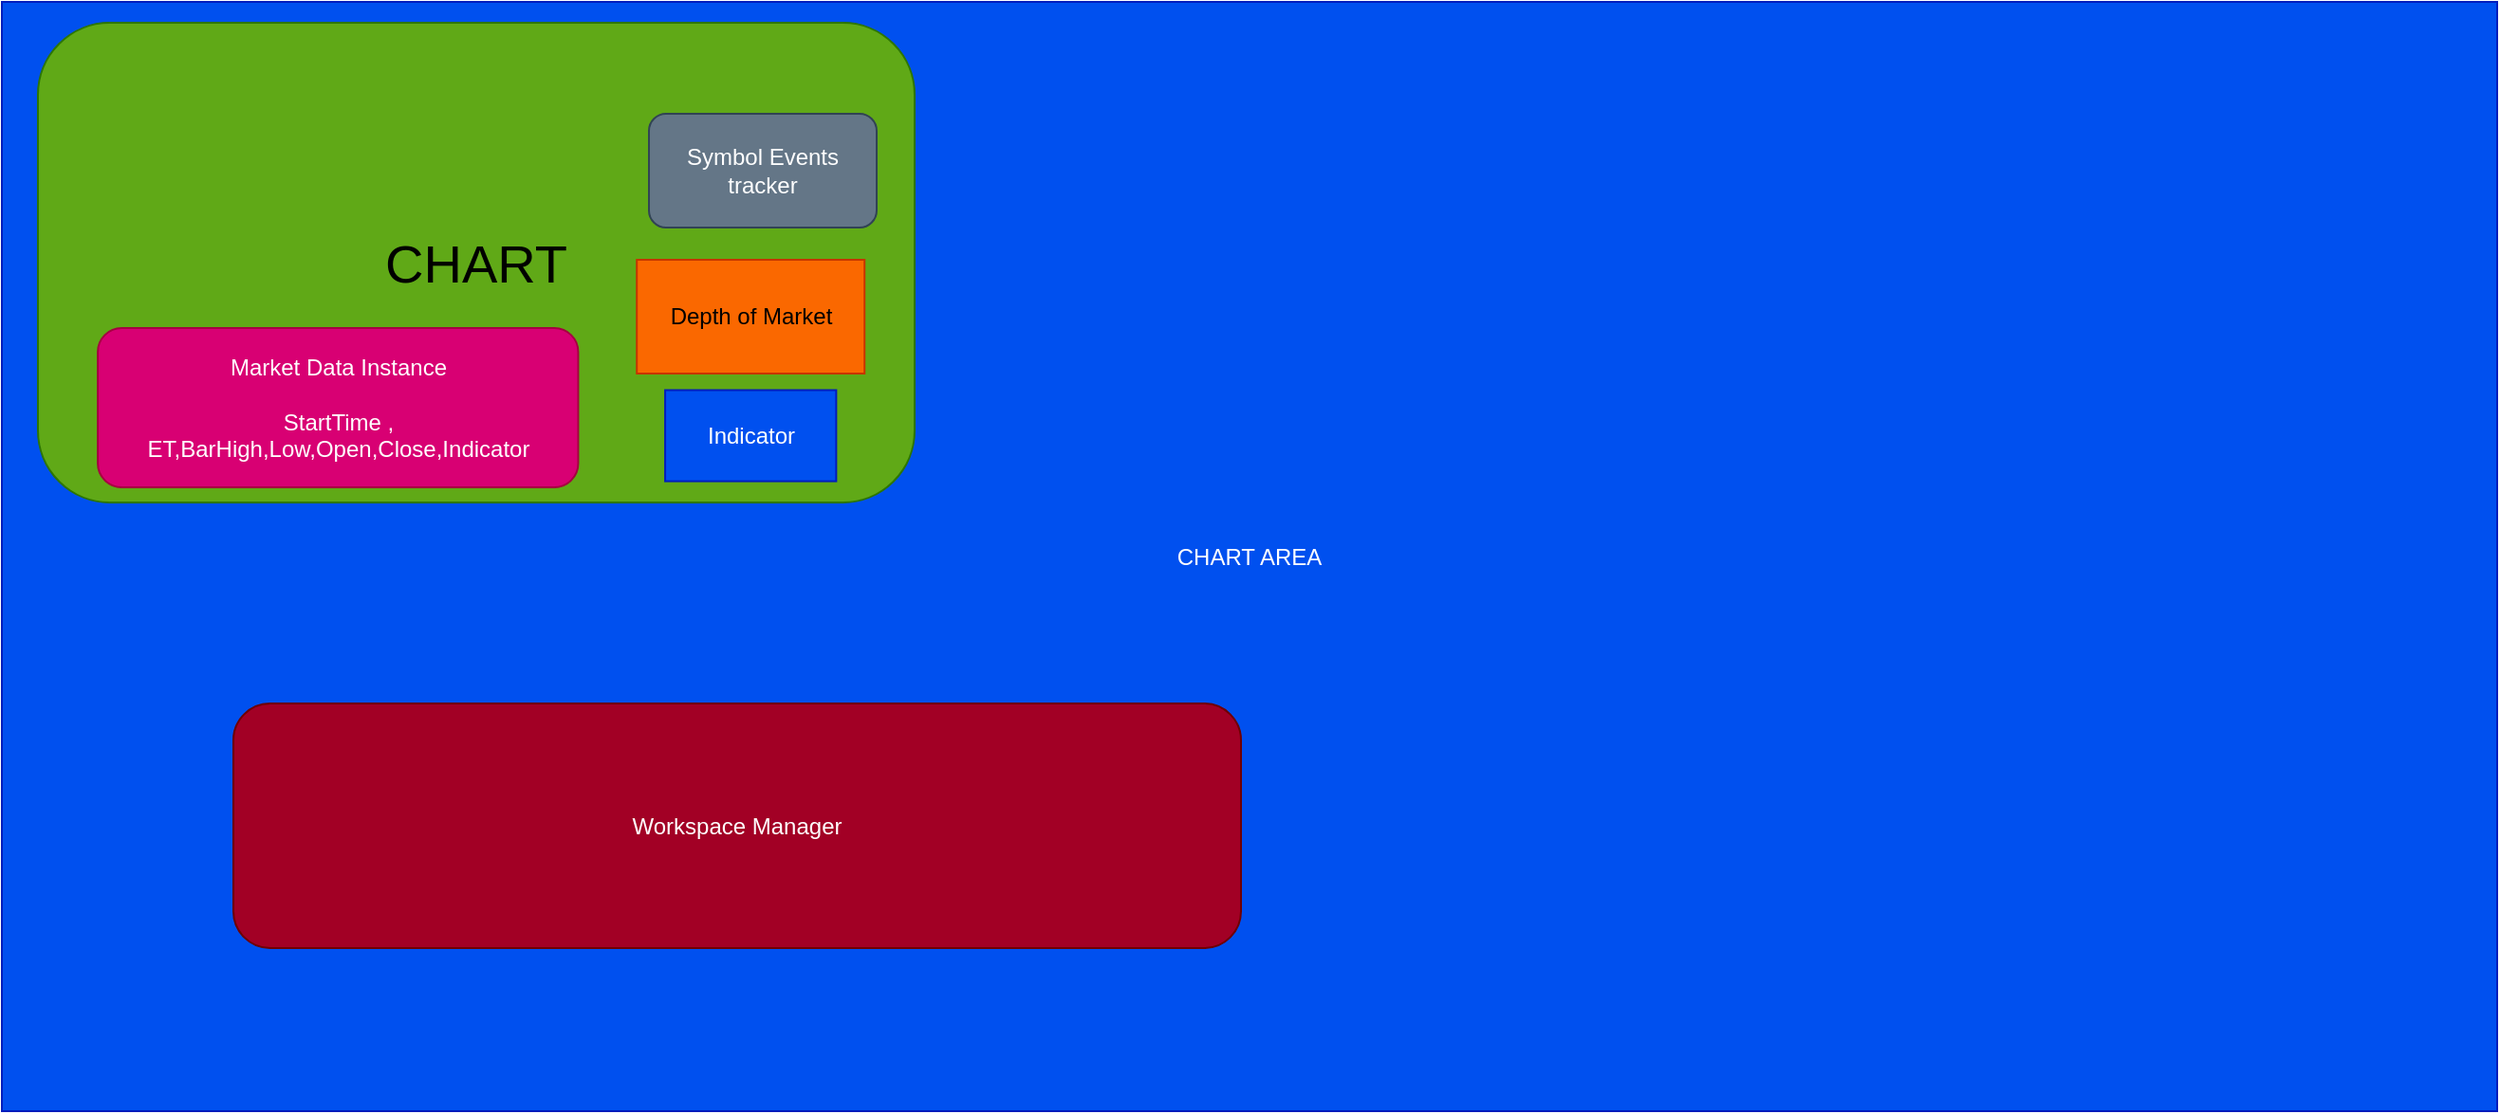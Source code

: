 <mxfile version="21.4.0" type="device" pages="3">
  <diagram id="hDycJ88SvtJFa6JFhrfH" name="Chart Classes Scopes">
    <mxGraphModel dx="1549" dy="920" grid="0" gridSize="10" guides="1" tooltips="1" connect="1" arrows="1" fold="1" page="0" pageScale="1" pageWidth="827" pageHeight="1169" math="0" shadow="0">
      <root>
        <mxCell id="0" />
        <mxCell id="1" parent="0" />
        <mxCell id="wjGSmoWpYXKsBpEZAUal-4" value="" style="group;fontSize=17;" parent="1" vertex="1" connectable="0">
          <mxGeometry x="192" y="122" width="1291" height="564" as="geometry" />
        </mxCell>
        <mxCell id="wjGSmoWpYXKsBpEZAUal-5" value="CHART AREA" style="rounded=0;whiteSpace=wrap;html=1;fillColor=#0050ef;fontColor=#ffffff;strokeColor=#001DBC;" parent="wjGSmoWpYXKsBpEZAUal-4" vertex="1">
          <mxGeometry width="1315" height="585" as="geometry" />
        </mxCell>
        <mxCell id="wjGSmoWpYXKsBpEZAUal-10" value="Workspace Manager" style="rounded=1;whiteSpace=wrap;html=1;fillColor=#a20025;fontColor=#ffffff;strokeColor=#6F0000;" parent="wjGSmoWpYXKsBpEZAUal-4" vertex="1">
          <mxGeometry x="122" y="370" width="531" height="129" as="geometry" />
        </mxCell>
        <mxCell id="wjGSmoWpYXKsBpEZAUal-14" value="" style="group" parent="wjGSmoWpYXKsBpEZAUal-4" vertex="1" connectable="0">
          <mxGeometry x="19" y="11" width="462" height="253" as="geometry" />
        </mxCell>
        <mxCell id="wjGSmoWpYXKsBpEZAUal-1" value="&lt;font style=&quot;font-size: 28px;&quot; color=&quot;#000000&quot;&gt;CHART&lt;/font&gt;" style="rounded=1;whiteSpace=wrap;html=1;fillColor=#60a917;fontColor=#ffffff;strokeColor=#2D7600;" parent="wjGSmoWpYXKsBpEZAUal-14" vertex="1">
          <mxGeometry width="462" height="253" as="geometry" />
        </mxCell>
        <mxCell id="wjGSmoWpYXKsBpEZAUal-2" value="Indicator" style="rounded=0;whiteSpace=wrap;html=1;fillColor=#0050ef;fontColor=#ffffff;strokeColor=#001DBC;" parent="wjGSmoWpYXKsBpEZAUal-14" vertex="1">
          <mxGeometry x="330.537" y="193.753" width="90.146" height="48.038" as="geometry" />
        </mxCell>
        <mxCell id="wjGSmoWpYXKsBpEZAUal-3" value="Market Data Instance&lt;br&gt;&lt;br&gt;StartTime , ET,BarHigh,Low,Open,Close,Indicator" style="rounded=1;whiteSpace=wrap;html=1;fillColor=#d80073;fontColor=#ffffff;strokeColor=#A50040;" parent="wjGSmoWpYXKsBpEZAUal-14" vertex="1">
          <mxGeometry x="31.55" y="161" width="253.16" height="83.99" as="geometry" />
        </mxCell>
        <mxCell id="wjGSmoWpYXKsBpEZAUal-11" value="Depth of Market" style="rounded=0;whiteSpace=wrap;html=1;fillColor=#fa6800;fontColor=#000000;strokeColor=#C73500;" parent="wjGSmoWpYXKsBpEZAUal-14" vertex="1">
          <mxGeometry x="315.61" y="125" width="120" height="60" as="geometry" />
        </mxCell>
        <mxCell id="wjGSmoWpYXKsBpEZAUal-12" value="Symbol Events tracker" style="rounded=1;whiteSpace=wrap;html=1;fillColor=#647687;fontColor=#ffffff;strokeColor=#314354;" parent="wjGSmoWpYXKsBpEZAUal-14" vertex="1">
          <mxGeometry x="322" y="48" width="120" height="60" as="geometry" />
        </mxCell>
      </root>
    </mxGraphModel>
  </diagram>
  <diagram name="Chart Class Hierarchy" id="kw0OghmjQcKfQ3Gxc1fl">
    <mxGraphModel dx="2749" dy="920" grid="0" gridSize="10" guides="1" tooltips="1" connect="1" arrows="1" fold="1" page="0" pageScale="1" pageWidth="827" pageHeight="1169" math="0" shadow="0">
      <root>
        <mxCell id="0" />
        <mxCell id="1" parent="0" />
        <mxCell id="UJ0VAgdAeNQ9g51mtX7u-16" style="edgeStyle=orthogonalEdgeStyle;rounded=0;orthogonalLoop=1;jettySize=auto;html=1;exitX=0.25;exitY=1;exitDx=0;exitDy=0;" parent="1" source="UJ0VAgdAeNQ9g51mtX7u-1" target="UJ0VAgdAeNQ9g51mtX7u-2" edge="1">
          <mxGeometry relative="1" as="geometry" />
        </mxCell>
        <mxCell id="UJ0VAgdAeNQ9g51mtX7u-17" style="edgeStyle=orthogonalEdgeStyle;rounded=0;orthogonalLoop=1;jettySize=auto;html=1;exitX=0.75;exitY=1;exitDx=0;exitDy=0;" parent="1" source="UJ0VAgdAeNQ9g51mtX7u-1" target="UJ0VAgdAeNQ9g51mtX7u-3" edge="1">
          <mxGeometry relative="1" as="geometry" />
        </mxCell>
        <mxCell id="UJ0VAgdAeNQ9g51mtX7u-1" value="CHART" style="rounded=0;whiteSpace=wrap;html=1;fillColor=#60a917;fontColor=#ffffff;strokeColor=#2D7600;" parent="1" vertex="1">
          <mxGeometry x="222" y="18" width="350" height="152" as="geometry" />
        </mxCell>
        <mxCell id="UJ0VAgdAeNQ9g51mtX7u-26" style="edgeStyle=orthogonalEdgeStyle;rounded=0;orthogonalLoop=1;jettySize=auto;html=1;exitX=0.5;exitY=1;exitDx=0;exitDy=0;" parent="1" source="UJ0VAgdAeNQ9g51mtX7u-2" target="UJ0VAgdAeNQ9g51mtX7u-24" edge="1">
          <mxGeometry relative="1" as="geometry" />
        </mxCell>
        <mxCell id="UJ0VAgdAeNQ9g51mtX7u-27" style="edgeStyle=orthogonalEdgeStyle;rounded=0;orthogonalLoop=1;jettySize=auto;html=1;exitX=0;exitY=0.5;exitDx=0;exitDy=0;" parent="1" source="UJ0VAgdAeNQ9g51mtX7u-2" target="UJ0VAgdAeNQ9g51mtX7u-22" edge="1">
          <mxGeometry relative="1" as="geometry" />
        </mxCell>
        <mxCell id="UJ0VAgdAeNQ9g51mtX7u-2" value="XY Chart" style="rounded=0;whiteSpace=wrap;html=1;fillColor=#fa6800;fontColor=#000000;strokeColor=#C73500;" parent="1" vertex="1">
          <mxGeometry x="-98" y="334" width="460" height="60" as="geometry" />
        </mxCell>
        <mxCell id="UJ0VAgdAeNQ9g51mtX7u-25" style="edgeStyle=orthogonalEdgeStyle;rounded=0;orthogonalLoop=1;jettySize=auto;html=1;exitX=1;exitY=0.75;exitDx=0;exitDy=0;" parent="1" source="UJ0VAgdAeNQ9g51mtX7u-3" target="UJ0VAgdAeNQ9g51mtX7u-23" edge="1">
          <mxGeometry relative="1" as="geometry" />
        </mxCell>
        <mxCell id="UJ0VAgdAeNQ9g51mtX7u-46" style="edgeStyle=orthogonalEdgeStyle;rounded=0;orthogonalLoop=1;jettySize=auto;html=1;exitX=0.75;exitY=1;exitDx=0;exitDy=0;" parent="1" source="UJ0VAgdAeNQ9g51mtX7u-3" target="UJ0VAgdAeNQ9g51mtX7u-45" edge="1">
          <mxGeometry relative="1" as="geometry" />
        </mxCell>
        <mxCell id="UJ0VAgdAeNQ9g51mtX7u-3" value="Non_XY_Chart" style="rounded=0;whiteSpace=wrap;html=1;fillColor=#fa6800;fontColor=#000000;strokeColor=#C73500;" parent="1" vertex="1">
          <mxGeometry x="407" y="334" width="634" height="60" as="geometry" />
        </mxCell>
        <mxCell id="UJ0VAgdAeNQ9g51mtX7u-18" style="rounded=0;orthogonalLoop=1;jettySize=auto;html=1;exitX=0.5;exitY=1;exitDx=0;exitDy=0;entryX=0.25;entryY=0;entryDx=0;entryDy=0;" parent="1" source="UJ0VAgdAeNQ9g51mtX7u-6" target="UJ0VAgdAeNQ9g51mtX7u-2" edge="1">
          <mxGeometry relative="1" as="geometry" />
        </mxCell>
        <mxCell id="UJ0VAgdAeNQ9g51mtX7u-19" style="rounded=0;orthogonalLoop=1;jettySize=auto;html=1;exitX=0.75;exitY=1;exitDx=0;exitDy=0;entryX=0.25;entryY=0;entryDx=0;entryDy=0;" parent="1" source="UJ0VAgdAeNQ9g51mtX7u-6" target="UJ0VAgdAeNQ9g51mtX7u-3" edge="1">
          <mxGeometry relative="1" as="geometry" />
        </mxCell>
        <mxCell id="UJ0VAgdAeNQ9g51mtX7u-6" value="REAL TIME" style="rounded=0;whiteSpace=wrap;html=1;fillColor=#f0a30a;fontColor=#000000;strokeColor=#BD7000;" parent="1" vertex="1">
          <mxGeometry x="-300" y="104" width="120" height="60" as="geometry" />
        </mxCell>
        <mxCell id="UJ0VAgdAeNQ9g51mtX7u-20" style="rounded=0;orthogonalLoop=1;jettySize=auto;html=1;exitX=0.25;exitY=1;exitDx=0;exitDy=0;entryX=0.75;entryY=0;entryDx=0;entryDy=0;" parent="1" source="UJ0VAgdAeNQ9g51mtX7u-8" target="UJ0VAgdAeNQ9g51mtX7u-2" edge="1">
          <mxGeometry relative="1" as="geometry" />
        </mxCell>
        <mxCell id="UJ0VAgdAeNQ9g51mtX7u-21" style="rounded=0;orthogonalLoop=1;jettySize=auto;html=1;exitX=0.75;exitY=1;exitDx=0;exitDy=0;entryX=0.75;entryY=0;entryDx=0;entryDy=0;" parent="1" source="UJ0VAgdAeNQ9g51mtX7u-8" target="UJ0VAgdAeNQ9g51mtX7u-3" edge="1">
          <mxGeometry relative="1" as="geometry" />
        </mxCell>
        <mxCell id="UJ0VAgdAeNQ9g51mtX7u-8" value="NON REALTIME" style="rounded=0;whiteSpace=wrap;html=1;fillColor=#f0a30a;fontColor=#000000;strokeColor=#BD7000;" parent="1" vertex="1">
          <mxGeometry x="1021" y="92" width="120" height="60" as="geometry" />
        </mxCell>
        <mxCell id="UJ0VAgdAeNQ9g51mtX7u-31" style="edgeStyle=orthogonalEdgeStyle;rounded=0;orthogonalLoop=1;jettySize=auto;html=1;exitX=0.15;exitY=1;exitDx=0;exitDy=0;exitPerimeter=0;" parent="1" source="UJ0VAgdAeNQ9g51mtX7u-22" target="UJ0VAgdAeNQ9g51mtX7u-28" edge="1">
          <mxGeometry relative="1" as="geometry" />
        </mxCell>
        <mxCell id="UJ0VAgdAeNQ9g51mtX7u-32" style="edgeStyle=orthogonalEdgeStyle;rounded=0;orthogonalLoop=1;jettySize=auto;html=1;exitX=0.33;exitY=1;exitDx=0;exitDy=0;exitPerimeter=0;" parent="1" source="UJ0VAgdAeNQ9g51mtX7u-22" target="UJ0VAgdAeNQ9g51mtX7u-29" edge="1">
          <mxGeometry relative="1" as="geometry" />
        </mxCell>
        <mxCell id="UJ0VAgdAeNQ9g51mtX7u-33" style="edgeStyle=orthogonalEdgeStyle;rounded=0;orthogonalLoop=1;jettySize=auto;html=1;exitX=0.5;exitY=1;exitDx=0;exitDy=0;exitPerimeter=0;" parent="1" source="UJ0VAgdAeNQ9g51mtX7u-22" target="UJ0VAgdAeNQ9g51mtX7u-30" edge="1">
          <mxGeometry relative="1" as="geometry" />
        </mxCell>
        <mxCell id="UJ0VAgdAeNQ9g51mtX7u-35" style="edgeStyle=orthogonalEdgeStyle;rounded=0;orthogonalLoop=1;jettySize=auto;html=1;exitX=0.67;exitY=1;exitDx=0;exitDy=0;exitPerimeter=0;" parent="1" source="UJ0VAgdAeNQ9g51mtX7u-22" target="UJ0VAgdAeNQ9g51mtX7u-34" edge="1">
          <mxGeometry relative="1" as="geometry" />
        </mxCell>
        <mxCell id="UJ0VAgdAeNQ9g51mtX7u-22" value="Stock Chart" style="rounded=0;whiteSpace=wrap;html=1;fillColor=#d80073;fontColor=#ffffff;strokeColor=#A50040;points=[[0,0,0,0,0],[0,0.25,0,0,0],[0,0.5,0,0,0],[0,0.75,0,0,0],[0,1,0,0,0],[0.15,1,0,0,0],[0.25,0,0,0,0],[0.33,1,0,0,0],[0.5,0,0,0,0],[0.5,1,0,0,0],[0.67,1,0,0,0],[0.75,0,0,0,0],[0.85,1,0,0,0],[1,0,0,0,0],[1,0.25,0,0,0],[1,0.5,0,0,0],[1,0.75,0,0,0],[1,1,0,0,0]];" parent="1" vertex="1">
          <mxGeometry x="-866" y="545" width="744" height="60" as="geometry" />
        </mxCell>
        <mxCell id="UJ0VAgdAeNQ9g51mtX7u-23" value="PIE Chart" style="rounded=0;whiteSpace=wrap;html=1;fillColor=#d80073;fontColor=#ffffff;strokeColor=#A50040;" parent="1" vertex="1">
          <mxGeometry x="1208" y="450" width="120" height="60" as="geometry" />
        </mxCell>
        <mxCell id="UJ0VAgdAeNQ9g51mtX7u-43" style="edgeStyle=orthogonalEdgeStyle;rounded=0;orthogonalLoop=1;jettySize=auto;html=1;exitX=0.5;exitY=1;exitDx=0;exitDy=0;" parent="1" source="UJ0VAgdAeNQ9g51mtX7u-24" target="UJ0VAgdAeNQ9g51mtX7u-42" edge="1">
          <mxGeometry relative="1" as="geometry" />
        </mxCell>
        <mxCell id="UJ0VAgdAeNQ9g51mtX7u-24" value="LINE CHART" style="rounded=0;whiteSpace=wrap;html=1;fillColor=#d80073;fontColor=#ffffff;strokeColor=#A50040;" parent="1" vertex="1">
          <mxGeometry x="72" y="463" width="120" height="60" as="geometry" />
        </mxCell>
        <mxCell id="UJ0VAgdAeNQ9g51mtX7u-53" style="edgeStyle=orthogonalEdgeStyle;rounded=0;orthogonalLoop=1;jettySize=auto;html=1;exitX=0.5;exitY=1;exitDx=0;exitDy=0;" parent="1" source="UJ0VAgdAeNQ9g51mtX7u-28" target="UJ0VAgdAeNQ9g51mtX7u-52" edge="1">
          <mxGeometry relative="1" as="geometry" />
        </mxCell>
        <mxCell id="UJ0VAgdAeNQ9g51mtX7u-28" value="Candle Stick Chart" style="rounded=1;whiteSpace=wrap;html=1;fillColor=#1ba1e2;fontColor=#ffffff;strokeColor=#006EAF;" parent="1" vertex="1">
          <mxGeometry x="-866" y="648" width="120" height="60" as="geometry" />
        </mxCell>
        <mxCell id="UJ0VAgdAeNQ9g51mtX7u-37" style="edgeStyle=orthogonalEdgeStyle;rounded=0;orthogonalLoop=1;jettySize=auto;html=1;exitX=0.5;exitY=1;exitDx=0;exitDy=0;" parent="1" source="UJ0VAgdAeNQ9g51mtX7u-29" target="UJ0VAgdAeNQ9g51mtX7u-36" edge="1">
          <mxGeometry relative="1" as="geometry" />
        </mxCell>
        <mxCell id="UJ0VAgdAeNQ9g51mtX7u-29" value="Renko Chart" style="rounded=1;whiteSpace=wrap;html=1;fillColor=#1ba1e2;fontColor=#ffffff;strokeColor=#006EAF;" parent="1" vertex="1">
          <mxGeometry x="-718" y="648" width="120" height="60" as="geometry" />
        </mxCell>
        <mxCell id="UJ0VAgdAeNQ9g51mtX7u-39" style="edgeStyle=orthogonalEdgeStyle;rounded=0;orthogonalLoop=1;jettySize=auto;html=1;exitX=0.5;exitY=1;exitDx=0;exitDy=0;" parent="1" source="UJ0VAgdAeNQ9g51mtX7u-30" target="UJ0VAgdAeNQ9g51mtX7u-38" edge="1">
          <mxGeometry relative="1" as="geometry" />
        </mxCell>
        <mxCell id="UJ0VAgdAeNQ9g51mtX7u-30" value="Median Renko" style="rounded=1;whiteSpace=wrap;html=1;fillColor=#1ba1e2;fontColor=#ffffff;strokeColor=#006EAF;" parent="1" vertex="1">
          <mxGeometry x="-569" y="648" width="120" height="60" as="geometry" />
        </mxCell>
        <mxCell id="UJ0VAgdAeNQ9g51mtX7u-41" style="edgeStyle=orthogonalEdgeStyle;rounded=0;orthogonalLoop=1;jettySize=auto;html=1;exitX=0.5;exitY=1;exitDx=0;exitDy=0;" parent="1" source="UJ0VAgdAeNQ9g51mtX7u-34" target="UJ0VAgdAeNQ9g51mtX7u-40" edge="1">
          <mxGeometry relative="1" as="geometry" />
        </mxCell>
        <mxCell id="UJ0VAgdAeNQ9g51mtX7u-34" value="Range Bar Chart" style="rounded=1;whiteSpace=wrap;html=1;fillColor=#1ba1e2;fontColor=#ffffff;strokeColor=#006EAF;" parent="1" vertex="1">
          <mxGeometry x="-413" y="648" width="120" height="60" as="geometry" />
        </mxCell>
        <mxCell id="UJ0VAgdAeNQ9g51mtX7u-36" value="Time Thickness Renko" style="rounded=0;whiteSpace=wrap;html=1;fillColor=#6a00ff;fontColor=#ffffff;strokeColor=#3700CC;" parent="1" vertex="1">
          <mxGeometry x="-718" y="741" width="120" height="60" as="geometry" />
        </mxCell>
        <mxCell id="UJ0VAgdAeNQ9g51mtX7u-38" value="Time Thickness Median Renko" style="rounded=0;whiteSpace=wrap;html=1;fillColor=#6a00ff;fontColor=#ffffff;strokeColor=#3700CC;" parent="1" vertex="1">
          <mxGeometry x="-575" y="741" width="120" height="60" as="geometry" />
        </mxCell>
        <mxCell id="UJ0VAgdAeNQ9g51mtX7u-40" value="Time Thickness Range Bar" style="rounded=0;whiteSpace=wrap;html=1;fillColor=#6a00ff;fontColor=#ffffff;strokeColor=#3700CC;" parent="1" vertex="1">
          <mxGeometry x="-416" y="743" width="120" height="60" as="geometry" />
        </mxCell>
        <mxCell id="UJ0VAgdAeNQ9g51mtX7u-42" value="Spread Chart" style="rounded=1;whiteSpace=wrap;html=1;fillColor=#1ba1e2;fontColor=#ffffff;strokeColor=#006EAF;" parent="1" vertex="1">
          <mxGeometry x="58" y="609" width="120" height="60" as="geometry" />
        </mxCell>
        <mxCell id="UJ0VAgdAeNQ9g51mtX7u-45" value="Gauge / Meter&amp;nbsp; Chart" style="rounded=0;whiteSpace=wrap;html=1;fillColor=#d80073;fontColor=#ffffff;strokeColor=#A50040;" parent="1" vertex="1">
          <mxGeometry x="807" y="498" width="120" height="60" as="geometry" />
        </mxCell>
        <mxCell id="UJ0VAgdAeNQ9g51mtX7u-50" style="edgeStyle=orthogonalEdgeStyle;rounded=0;orthogonalLoop=1;jettySize=auto;html=1;exitX=1;exitY=0.75;exitDx=0;exitDy=0;entryX=0;entryY=0.75;entryDx=0;entryDy=0;entryPerimeter=0;" parent="1" source="UJ0VAgdAeNQ9g51mtX7u-47" target="UJ0VAgdAeNQ9g51mtX7u-22" edge="1">
          <mxGeometry relative="1" as="geometry" />
        </mxCell>
        <mxCell id="UJ0VAgdAeNQ9g51mtX7u-47" value="Interface Chart Time Scales&lt;br&gt;list&amp;lt;ticks&amp;gt;&lt;br&gt;list&amp;lt;seconds&amp;gt;&lt;br&gt;list &amp;lt;minutes&amp;gt;&lt;br&gt;list &amp;lt;hrs&amp;gt;&lt;br&gt;list &amp;lt;days&amp;gt;&lt;br&gt;list &amp;lt;weeks&amp;gt;&lt;br&gt;list&amp;lt;months&amp;gt;&lt;br&gt;list&amp;lt;years&amp;gt;&lt;br&gt;" style="rounded=0;whiteSpace=wrap;html=1;fillColor=#76608a;fontColor=#ffffff;strokeColor=#432D57;" parent="1" vertex="1">
          <mxGeometry x="-1199" y="498" width="120" height="165" as="geometry" />
        </mxCell>
        <mxCell id="UJ0VAgdAeNQ9g51mtX7u-49" style="edgeStyle=orthogonalEdgeStyle;rounded=0;orthogonalLoop=1;jettySize=auto;html=1;exitX=1;exitY=0.5;exitDx=0;exitDy=0;entryX=0;entryY=0.25;entryDx=0;entryDy=0;entryPerimeter=0;" parent="1" source="UJ0VAgdAeNQ9g51mtX7u-48" target="UJ0VAgdAeNQ9g51mtX7u-22" edge="1">
          <mxGeometry relative="1" as="geometry" />
        </mxCell>
        <mxCell id="UJ0VAgdAeNQ9g51mtX7u-48" value="Interface Renko and Range Periods&lt;br&gt;&lt;br&gt;list&amp;lt;pips&amp;gt;&lt;br&gt;" style="rounded=0;whiteSpace=wrap;html=1;fillColor=#76608a;fontColor=#ffffff;strokeColor=#432D57;" parent="1" vertex="1">
          <mxGeometry x="-1045" y="308" width="120" height="165" as="geometry" />
        </mxCell>
        <mxCell id="UJ0VAgdAeNQ9g51mtX7u-52" value="Tick Chart" style="rounded=0;whiteSpace=wrap;html=1;fillColor=#6a00ff;fontColor=#ffffff;strokeColor=#3700CC;" parent="1" vertex="1">
          <mxGeometry x="-866" y="738" width="120" height="60" as="geometry" />
        </mxCell>
      </root>
    </mxGraphModel>
  </diagram>
  <diagram id="0A9jgwyKui1bZFMNao_J" name="Page-3">
    <mxGraphModel dx="1084" dy="644" grid="1" gridSize="10" guides="1" tooltips="1" connect="1" arrows="1" fold="1" page="1" pageScale="1" pageWidth="827" pageHeight="1169" math="0" shadow="0">
      <root>
        <mxCell id="0" />
        <mxCell id="1" parent="0" />
      </root>
    </mxGraphModel>
  </diagram>
</mxfile>
